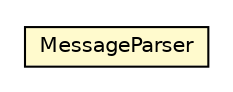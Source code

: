 #!/usr/local/bin/dot
#
# Class diagram 
# Generated by UMLGraph version R5_6-24-gf6e263 (http://www.umlgraph.org/)
#

digraph G {
	edge [fontname="Helvetica",fontsize=10,labelfontname="Helvetica",labelfontsize=10];
	node [fontname="Helvetica",fontsize=10,shape=plaintext];
	nodesep=0.25;
	ranksep=0.5;
	// org.universAAL.kinect.adapter.communication.receiver.MessageParser
	c5726929 [label=<<table title="org.universAAL.kinect.adapter.communication.receiver.MessageParser" border="0" cellborder="1" cellspacing="0" cellpadding="2" port="p" bgcolor="lemonChiffon" href="./MessageParser.html">
		<tr><td><table border="0" cellspacing="0" cellpadding="1">
<tr><td align="center" balign="center"> MessageParser </td></tr>
		</table></td></tr>
		</table>>, URL="./MessageParser.html", fontname="Helvetica", fontcolor="black", fontsize=10.0];
}

